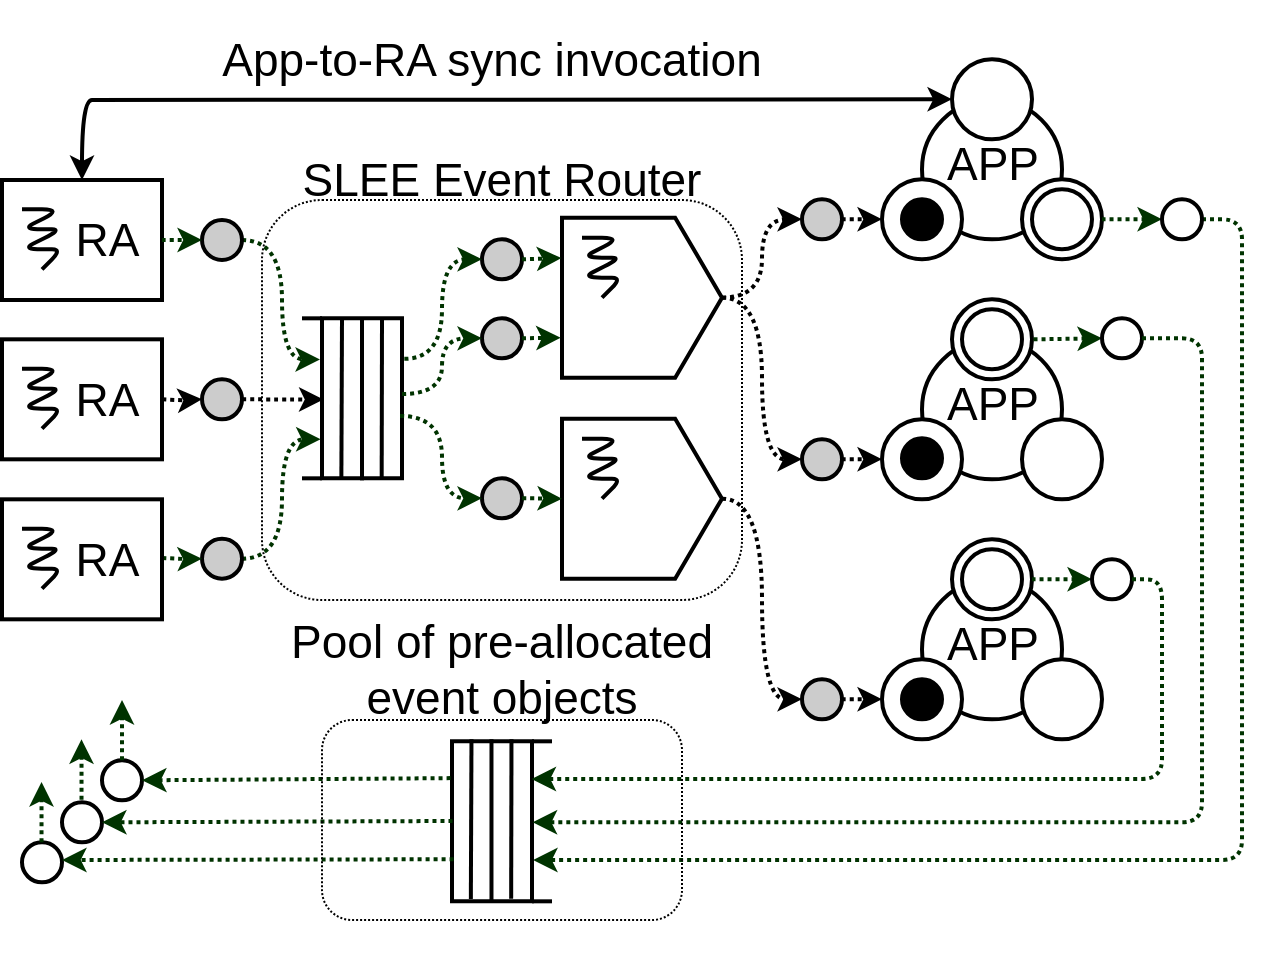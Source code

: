 <mxfile version="12.6.5" type="device"><diagram id="nio7bz20G9BNt24W46tQ" name="Page-1"><mxGraphModel dx="918" dy="683" grid="1" gridSize="10" guides="1" tooltips="1" connect="1" arrows="1" fold="1" page="1" pageScale="1" pageWidth="1169" pageHeight="827" math="1" shadow="0"><root><mxCell id="0"/><mxCell id="1" parent="0"/><mxCell id="hXk4nm9US1OlQ7-lIAlv-6" value="" style="html=1;shadow=0;dashed=0;align=center;verticalAlign=middle;shape=mxgraph.arrows2.arrow;dy=0;dx=23.43;notch=0;strokeColor=#000000;strokeWidth=2;" parent="1" vertex="1"><mxGeometry x="360" y="168.82" width="80" height="80" as="geometry"/></mxCell><mxCell id="hXk4nm9US1OlQ7-lIAlv-21" value="" style="endArrow=none;html=1;strokeWidth=2;" parent="1" edge="1"><mxGeometry width="50" height="50" relative="1" as="geometry"><mxPoint x="370" y="178.82" as="sourcePoint"/><mxPoint x="380" y="208.82" as="targetPoint"/><Array as="points"><mxPoint x="390" y="178.82"/><mxPoint x="370" y="188.82"/><mxPoint x="390" y="188.82"/><mxPoint x="370" y="198.82"/><mxPoint x="390" y="198.82"/><mxPoint x="380" y="208.82"/></Array></mxGeometry></mxCell><mxCell id="Vo2aYkKW3RfFTyjqqCg4-9" value="" style="endArrow=classic;html=1;fontSize=23;exitX=1;exitY=0.5;exitDx=0;exitDy=0;strokeWidth=2;edgeStyle=orthogonalEdgeStyle;curved=1;entryX=0.019;entryY=0.508;entryDx=0;entryDy=0;entryPerimeter=0;dashed=1;dashPattern=1 1;" parent="1" source="hy8zlvOuvrP5iSNyWNwk-50" target="hy8zlvOuvrP5iSNyWNwk-32" edge="1"><mxGeometry width="50" height="50" relative="1" as="geometry"><mxPoint x="10" y="470" as="sourcePoint"/><mxPoint x="238.84" y="219.06" as="targetPoint"/></mxGeometry></mxCell><mxCell id="Vo2aYkKW3RfFTyjqqCg4-10" value="" style="endArrow=classic;html=1;strokeWidth=2;fontSize=23;exitX=1;exitY=0.5;exitDx=0;exitDy=0;exitPerimeter=0;entryX=0;entryY=0.5;entryDx=0;entryDy=0;edgeStyle=orthogonalEdgeStyle;curved=1;startArrow=none;startFill=0;dashed=1;dashPattern=1 1;" parent="1" source="hy8zlvOuvrP5iSNyWNwk-65" target="hy8zlvOuvrP5iSNyWNwk-6" edge="1"><mxGeometry width="50" height="50" relative="1" as="geometry"><mxPoint x="150" y="469.66" as="sourcePoint"/><mxPoint x="540" y="259.66" as="targetPoint"/></mxGeometry></mxCell><mxCell id="Vo2aYkKW3RfFTyjqqCg4-11" value="" style="endArrow=classic;html=1;strokeWidth=2;fontSize=23;entryX=0;entryY=0.5;entryDx=0;entryDy=0;exitX=1;exitY=0.5;exitDx=0;exitDy=0;exitPerimeter=0;edgeStyle=orthogonalEdgeStyle;curved=1;startArrow=none;startFill=0;dashed=1;dashPattern=1 1;" parent="1" source="hy8zlvOuvrP5iSNyWNwk-63" target="hy8zlvOuvrP5iSNyWNwk-11" edge="1"><mxGeometry width="50" height="50" relative="1" as="geometry"><mxPoint x="150" y="469.66" as="sourcePoint"/><mxPoint x="540" y="159.66" as="targetPoint"/></mxGeometry></mxCell><mxCell id="Vo2aYkKW3RfFTyjqqCg4-12" value="" style="endArrow=classic;html=1;strokeWidth=2;fontSize=23;entryX=0;entryY=0.5;entryDx=0;entryDy=0;exitX=1;exitY=0.5;exitDx=0;exitDy=0;exitPerimeter=0;edgeStyle=orthogonalEdgeStyle;curved=1;startArrow=none;startFill=0;dashed=1;dashPattern=1 1;" parent="1" source="hy8zlvOuvrP5iSNyWNwk-67" target="hy8zlvOuvrP5iSNyWNwk-21" edge="1"><mxGeometry width="50" height="50" relative="1" as="geometry"><mxPoint x="150" y="469.66" as="sourcePoint"/><mxPoint x="540" y="359.66" as="targetPoint"/></mxGeometry></mxCell><mxCell id="hy8zlvOuvrP5iSNyWNwk-1" value="" style="endArrow=none;dashed=1;html=1;strokeColor=none;" edge="1" parent="1"><mxGeometry width="50" height="50" relative="1" as="geometry"><mxPoint x="510" y="419.66" as="sourcePoint"/><mxPoint x="550" y="419.66" as="targetPoint"/></mxGeometry></mxCell><mxCell id="hy8zlvOuvrP5iSNyWNwk-3" value="" style="ellipse;whiteSpace=wrap;html=1;aspect=fixed;strokeWidth=2;" vertex="1" parent="1"><mxGeometry x="540" y="229.66" width="70" height="70" as="geometry"/></mxCell><mxCell id="hy8zlvOuvrP5iSNyWNwk-4" value="" style="ellipse;whiteSpace=wrap;html=1;aspect=fixed;strokeWidth=2;fillColor=#FFFFFF;" vertex="1" parent="1"><mxGeometry x="555" y="209.66" width="40" height="40" as="geometry"/></mxCell><mxCell id="hy8zlvOuvrP5iSNyWNwk-5" value="" style="ellipse;whiteSpace=wrap;html=1;aspect=fixed;strokeWidth=2;" vertex="1" parent="1"><mxGeometry x="590" y="269.66" width="40" height="40" as="geometry"/></mxCell><mxCell id="hy8zlvOuvrP5iSNyWNwk-6" value="" style="ellipse;whiteSpace=wrap;html=1;aspect=fixed;strokeWidth=2;" vertex="1" parent="1"><mxGeometry x="520" y="269.66" width="40" height="40" as="geometry"/></mxCell><mxCell id="hy8zlvOuvrP5iSNyWNwk-7" value="&lt;div style=&quot;text-align: left ; font-size: 23px&quot;&gt;&lt;font style=&quot;font-size: 23px&quot;&gt;&lt;span style=&quot;font-size: 23px&quot;&gt;APP&lt;/span&gt;&lt;/font&gt;&lt;/div&gt;" style="text;html=1;strokeColor=none;fillColor=none;align=center;verticalAlign=middle;whiteSpace=wrap;rounded=0;fontFamily=Helvetica;fontSize=23;fontStyle=0" vertex="1" parent="1"><mxGeometry x="541" y="239.66" width="69" height="45" as="geometry"/></mxCell><mxCell id="hy8zlvOuvrP5iSNyWNwk-8" value="" style="ellipse;whiteSpace=wrap;html=1;aspect=fixed;strokeWidth=2;" vertex="1" parent="1"><mxGeometry x="540" y="109.66" width="70" height="70" as="geometry"/></mxCell><mxCell id="hy8zlvOuvrP5iSNyWNwk-9" value="" style="ellipse;whiteSpace=wrap;html=1;aspect=fixed;strokeWidth=2;" vertex="1" parent="1"><mxGeometry x="555" y="89.66" width="40" height="40" as="geometry"/></mxCell><mxCell id="hy8zlvOuvrP5iSNyWNwk-10" value="" style="ellipse;whiteSpace=wrap;html=1;aspect=fixed;strokeWidth=2;fillColor=#FFFFFF;" vertex="1" parent="1"><mxGeometry x="590" y="149.66" width="40" height="40" as="geometry"/></mxCell><mxCell id="hy8zlvOuvrP5iSNyWNwk-11" value="" style="ellipse;whiteSpace=wrap;html=1;aspect=fixed;strokeWidth=2;" vertex="1" parent="1"><mxGeometry x="520" y="149.66" width="40" height="40" as="geometry"/></mxCell><mxCell id="hy8zlvOuvrP5iSNyWNwk-12" value="&lt;div style=&quot;text-align: left ; font-size: 23px&quot;&gt;&lt;font style=&quot;font-size: 23px&quot;&gt;&lt;span style=&quot;font-size: 23px&quot;&gt;APP&lt;/span&gt;&lt;/font&gt;&lt;/div&gt;" style="text;html=1;strokeColor=none;fillColor=none;align=center;verticalAlign=middle;whiteSpace=wrap;rounded=0;fontFamily=Helvetica;fontSize=23;fontStyle=0" vertex="1" parent="1"><mxGeometry x="541" y="119.66" width="69" height="45" as="geometry"/></mxCell><mxCell id="hy8zlvOuvrP5iSNyWNwk-18" value="" style="ellipse;whiteSpace=wrap;html=1;aspect=fixed;strokeWidth=2;" vertex="1" parent="1"><mxGeometry x="540" y="349.66" width="70" height="70" as="geometry"/></mxCell><mxCell id="hy8zlvOuvrP5iSNyWNwk-19" value="" style="ellipse;whiteSpace=wrap;html=1;aspect=fixed;strokeWidth=2;fillColor=#FFFFFF;" vertex="1" parent="1"><mxGeometry x="555" y="329.66" width="40" height="40" as="geometry"/></mxCell><mxCell id="hy8zlvOuvrP5iSNyWNwk-20" value="" style="ellipse;whiteSpace=wrap;html=1;aspect=fixed;strokeWidth=2;" vertex="1" parent="1"><mxGeometry x="590" y="389.66" width="40" height="40" as="geometry"/></mxCell><mxCell id="hy8zlvOuvrP5iSNyWNwk-21" value="" style="ellipse;whiteSpace=wrap;html=1;aspect=fixed;strokeWidth=2;" vertex="1" parent="1"><mxGeometry x="520" y="389.66" width="40" height="40" as="geometry"/></mxCell><mxCell id="hy8zlvOuvrP5iSNyWNwk-22" value="&lt;div style=&quot;text-align: left ; font-size: 23px&quot;&gt;&lt;font style=&quot;font-size: 23px&quot;&gt;&lt;span style=&quot;font-size: 23px&quot;&gt;APP&lt;/span&gt;&lt;/font&gt;&lt;/div&gt;" style="text;html=1;strokeColor=none;fillColor=none;align=center;verticalAlign=middle;whiteSpace=wrap;rounded=0;fontFamily=Helvetica;fontSize=23;fontStyle=0" vertex="1" parent="1"><mxGeometry x="541" y="359.66" width="69" height="45" as="geometry"/></mxCell><mxCell id="hy8zlvOuvrP5iSNyWNwk-25" value="" style="endArrow=classic;html=1;entryX=0;entryY=0.5;entryDx=0;entryDy=0;strokeWidth=2;startArrow=classic;startFill=1;exitX=0.5;exitY=0;exitDx=0;exitDy=0;endFill=1;edgeStyle=orthogonalEdgeStyle;curved=1;" edge="1" parent="1" source="hy8zlvOuvrP5iSNyWNwk-29" target="hy8zlvOuvrP5iSNyWNwk-9"><mxGeometry width="50" height="50" relative="1" as="geometry"><mxPoint x="240" y="70" as="sourcePoint"/><mxPoint x="600" y="259.5" as="targetPoint"/><Array as="points"><mxPoint x="120" y="110"/><mxPoint x="130" y="110"/></Array></mxGeometry></mxCell><mxCell id="hy8zlvOuvrP5iSNyWNwk-29" value="&amp;nbsp; &amp;nbsp; RA" style="rounded=0;whiteSpace=wrap;html=1;fontSize=23;strokeWidth=2;" vertex="1" parent="1"><mxGeometry x="80" y="150" width="80" height="60" as="geometry"/></mxCell><mxCell id="hy8zlvOuvrP5iSNyWNwk-31" value="" style="html=1;shadow=0;dashed=0;align=center;verticalAlign=middle;shape=mxgraph.arrows2.arrow;dy=0;dx=23.43;notch=0;strokeColor=#000000;strokeWidth=2;" vertex="1" parent="1"><mxGeometry x="360" y="269.32" width="80" height="80" as="geometry"/></mxCell><mxCell id="hy8zlvOuvrP5iSNyWNwk-32" value="" style="verticalLabelPosition=bottom;verticalAlign=top;html=1;shape=mxgraph.basic.rect;fillColor2=none;strokeWidth=2;size=20;indent=5;" vertex="1" parent="1"><mxGeometry x="240" y="219.16" width="40" height="80" as="geometry"/></mxCell><mxCell id="hy8zlvOuvrP5iSNyWNwk-33" value="" style="endArrow=none;html=1;strokeWidth=2;" edge="1" parent="1"><mxGeometry width="50" height="50" relative="1" as="geometry"><mxPoint x="240" y="299.16" as="sourcePoint"/><mxPoint x="230" y="299.16" as="targetPoint"/></mxGeometry></mxCell><mxCell id="hy8zlvOuvrP5iSNyWNwk-34" value="" style="endArrow=none;html=1;strokeWidth=2;" edge="1" parent="1"><mxGeometry width="50" height="50" relative="1" as="geometry"><mxPoint x="260" y="219.16" as="sourcePoint"/><mxPoint x="260" y="300.16" as="targetPoint"/></mxGeometry></mxCell><mxCell id="hy8zlvOuvrP5iSNyWNwk-35" value="" style="endArrow=none;html=1;strokeWidth=2;" edge="1" parent="1"><mxGeometry width="50" height="50" relative="1" as="geometry"><mxPoint x="240" y="219.16" as="sourcePoint"/><mxPoint x="230" y="219.16" as="targetPoint"/></mxGeometry></mxCell><mxCell id="hy8zlvOuvrP5iSNyWNwk-36" value="" style="endArrow=none;html=1;strokeWidth=2;entryX=0.242;entryY=0.998;entryDx=0;entryDy=0;entryPerimeter=0;" edge="1" parent="1" target="hy8zlvOuvrP5iSNyWNwk-32"><mxGeometry width="50" height="50" relative="1" as="geometry"><mxPoint x="250" y="219.16" as="sourcePoint"/><mxPoint x="250" y="259.16" as="targetPoint"/></mxGeometry></mxCell><mxCell id="hy8zlvOuvrP5iSNyWNwk-37" value="" style="endArrow=none;html=1;strokeWidth=2;entryX=0.746;entryY=0.997;entryDx=0;entryDy=0;entryPerimeter=0;" edge="1" parent="1" target="hy8zlvOuvrP5iSNyWNwk-32"><mxGeometry width="50" height="50" relative="1" as="geometry"><mxPoint x="270" y="219.16" as="sourcePoint"/><mxPoint x="270" y="259.16" as="targetPoint"/></mxGeometry></mxCell><mxCell id="hy8zlvOuvrP5iSNyWNwk-38" value="" style="endArrow=none;html=1;strokeWidth=2;" edge="1" parent="1"><mxGeometry width="50" height="50" relative="1" as="geometry"><mxPoint x="370" y="279.32" as="sourcePoint"/><mxPoint x="380" y="309.32" as="targetPoint"/><Array as="points"><mxPoint x="390" y="279.32"/><mxPoint x="370" y="289.32"/><mxPoint x="390" y="289.32"/><mxPoint x="370" y="299.32"/><mxPoint x="390" y="299.32"/><mxPoint x="380" y="309.32"/></Array></mxGeometry></mxCell><mxCell id="hy8zlvOuvrP5iSNyWNwk-41" value="" style="endArrow=classic;html=1;strokeColor=#003300;strokeWidth=2;fontFamily=Helvetica;fontSize=23;entryX=-0.025;entryY=0.257;entryDx=0;entryDy=0;entryPerimeter=0;exitX=1;exitY=0.5;exitDx=0;exitDy=0;edgeStyle=orthogonalEdgeStyle;curved=1;dashed=1;dashPattern=1 1;" edge="1" parent="1" source="hy8zlvOuvrP5iSNyWNwk-44" target="hy8zlvOuvrP5iSNyWNwk-32"><mxGeometry width="50" height="50" relative="1" as="geometry"><mxPoint x="30" y="520" as="sourcePoint"/><mxPoint x="238.28" y="200.26" as="targetPoint"/></mxGeometry></mxCell><mxCell id="hy8zlvOuvrP5iSNyWNwk-42" value="" style="endArrow=classic;html=1;strokeColor=#003300;strokeWidth=2;fontFamily=Helvetica;fontSize=23;entryX=-0.017;entryY=0.756;entryDx=0;entryDy=0;entryPerimeter=0;exitX=1;exitY=0.5;exitDx=0;exitDy=0;edgeStyle=orthogonalEdgeStyle;curved=1;dashed=1;dashPattern=1 1;" edge="1" parent="1" source="hy8zlvOuvrP5iSNyWNwk-53" target="hy8zlvOuvrP5iSNyWNwk-32"><mxGeometry width="50" height="50" relative="1" as="geometry"><mxPoint x="30" y="520" as="sourcePoint"/><mxPoint x="80" y="470" as="targetPoint"/></mxGeometry></mxCell><mxCell id="hy8zlvOuvrP5iSNyWNwk-45" value="" style="ellipse;whiteSpace=wrap;html=1;aspect=fixed;fontFamily=Helvetica;fontSize=23;strokeWidth=2;fillColor=#CCCCCC;" vertex="1" parent="1"><mxGeometry x="320" y="179.66" width="20" height="20" as="geometry"/></mxCell><mxCell id="hy8zlvOuvrP5iSNyWNwk-44" value="" style="ellipse;whiteSpace=wrap;html=1;aspect=fixed;fontFamily=Helvetica;fontSize=23;strokeWidth=2;fillColor=#CCCCCC;" vertex="1" parent="1"><mxGeometry x="180" y="170" width="20" height="20" as="geometry"/></mxCell><mxCell id="hy8zlvOuvrP5iSNyWNwk-48" value="" style="endArrow=classic;html=1;strokeColor=#003300;strokeWidth=2;fontFamily=Helvetica;fontSize=23;exitX=1;exitY=0.5;exitDx=0;exitDy=0;edgeStyle=orthogonalEdgeStyle;curved=1;entryX=0;entryY=0.5;entryDx=0;entryDy=0;dashed=1;dashPattern=1 1;" edge="1" parent="1" source="hy8zlvOuvrP5iSNyWNwk-29" target="hy8zlvOuvrP5iSNyWNwk-44"><mxGeometry width="50" height="50" relative="1" as="geometry"><mxPoint x="160" y="180" as="sourcePoint"/><mxPoint x="190" y="175" as="targetPoint"/></mxGeometry></mxCell><mxCell id="hy8zlvOuvrP5iSNyWNwk-50" value="" style="ellipse;whiteSpace=wrap;html=1;aspect=fixed;fontFamily=Helvetica;fontSize=23;strokeWidth=2;fillColor=#CCCCCC;" vertex="1" parent="1"><mxGeometry x="180" y="249.66" width="20" height="20" as="geometry"/></mxCell><mxCell id="hy8zlvOuvrP5iSNyWNwk-51" value="" style="endArrow=classic;html=1;fontSize=23;strokeWidth=2;edgeStyle=orthogonalEdgeStyle;curved=1;exitX=1;exitY=0.5;exitDx=0;exitDy=0;entryX=0;entryY=0.5;entryDx=0;entryDy=0;dashed=1;dashPattern=1 1;" edge="1" parent="1" target="hy8zlvOuvrP5iSNyWNwk-50"><mxGeometry width="50" height="50" relative="1" as="geometry"><mxPoint x="160" y="259.66" as="sourcePoint"/><mxPoint x="180" y="240" as="targetPoint"/></mxGeometry></mxCell><mxCell id="hy8zlvOuvrP5iSNyWNwk-53" value="" style="ellipse;whiteSpace=wrap;html=1;aspect=fixed;fontFamily=Helvetica;fontSize=23;strokeWidth=2;fillColor=#CCCCCC;" vertex="1" parent="1"><mxGeometry x="180" y="329.32" width="20" height="20" as="geometry"/></mxCell><mxCell id="hy8zlvOuvrP5iSNyWNwk-54" value="" style="endArrow=classic;html=1;strokeColor=#003300;strokeWidth=2;fontFamily=Helvetica;fontSize=23;entryX=0;entryY=0.5;entryDx=0;entryDy=0;edgeStyle=orthogonalEdgeStyle;curved=1;dashed=1;dashPattern=1 1;" edge="1" parent="1" target="hy8zlvOuvrP5iSNyWNwk-53"><mxGeometry width="50" height="50" relative="1" as="geometry"><mxPoint x="160" y="339" as="sourcePoint"/><mxPoint x="249.32" y="279.64" as="targetPoint"/></mxGeometry></mxCell><mxCell id="hy8zlvOuvrP5iSNyWNwk-55" value="" style="ellipse;whiteSpace=wrap;html=1;aspect=fixed;fontFamily=Helvetica;fontSize=23;strokeWidth=2;fillColor=#CCCCCC;" vertex="1" parent="1"><mxGeometry x="320" y="219.16" width="20" height="20" as="geometry"/></mxCell><mxCell id="hy8zlvOuvrP5iSNyWNwk-56" value="" style="ellipse;whiteSpace=wrap;html=1;aspect=fixed;fontFamily=Helvetica;fontSize=23;strokeWidth=2;fillColor=#CCCCCC;" vertex="1" parent="1"><mxGeometry x="320" y="299.16" width="20" height="20" as="geometry"/></mxCell><mxCell id="hy8zlvOuvrP5iSNyWNwk-63" value="" style="ellipse;whiteSpace=wrap;html=1;aspect=fixed;fontFamily=Helvetica;fontSize=23;strokeWidth=2;fillColor=#CCCCCC;" vertex="1" parent="1"><mxGeometry x="480" y="159.66" width="20" height="20" as="geometry"/></mxCell><mxCell id="hy8zlvOuvrP5iSNyWNwk-64" value="" style="endArrow=classic;html=1;strokeWidth=2;fontSize=23;entryX=0;entryY=0.5;entryDx=0;entryDy=0;exitX=1;exitY=0.5;exitDx=0;exitDy=0;exitPerimeter=0;edgeStyle=orthogonalEdgeStyle;curved=1;startArrow=none;startFill=0;dashed=1;dashPattern=1 1;" edge="1" parent="1" source="hXk4nm9US1OlQ7-lIAlv-6" target="hy8zlvOuvrP5iSNyWNwk-63"><mxGeometry width="50" height="50" relative="1" as="geometry"><mxPoint x="440" y="208.82" as="sourcePoint"/><mxPoint x="520" y="169.66" as="targetPoint"/></mxGeometry></mxCell><mxCell id="hy8zlvOuvrP5iSNyWNwk-65" value="" style="ellipse;whiteSpace=wrap;html=1;aspect=fixed;fontFamily=Helvetica;fontSize=23;strokeWidth=2;fillColor=#CCCCCC;" vertex="1" parent="1"><mxGeometry x="480" y="279.66" width="20" height="20" as="geometry"/></mxCell><mxCell id="hy8zlvOuvrP5iSNyWNwk-66" value="" style="endArrow=classic;html=1;strokeWidth=2;fontSize=23;exitX=1;exitY=0.5;exitDx=0;exitDy=0;exitPerimeter=0;entryX=0;entryY=0.5;entryDx=0;entryDy=0;edgeStyle=orthogonalEdgeStyle;curved=1;startArrow=none;startFill=0;dashed=1;dashPattern=1 1;" edge="1" parent="1" source="hXk4nm9US1OlQ7-lIAlv-6" target="hy8zlvOuvrP5iSNyWNwk-65"><mxGeometry width="50" height="50" relative="1" as="geometry"><mxPoint x="440" y="208.82" as="sourcePoint"/><mxPoint x="520" y="289.66" as="targetPoint"/></mxGeometry></mxCell><mxCell id="hy8zlvOuvrP5iSNyWNwk-67" value="" style="ellipse;whiteSpace=wrap;html=1;aspect=fixed;fontFamily=Helvetica;fontSize=23;strokeWidth=2;fillColor=#CCCCCC;" vertex="1" parent="1"><mxGeometry x="480" y="399.66" width="20" height="20" as="geometry"/></mxCell><mxCell id="hy8zlvOuvrP5iSNyWNwk-68" value="" style="endArrow=classic;html=1;strokeWidth=2;fontSize=23;entryX=0;entryY=0.5;entryDx=0;entryDy=0;exitX=1;exitY=0.5;exitDx=0;exitDy=0;exitPerimeter=0;edgeStyle=orthogonalEdgeStyle;curved=1;startArrow=none;startFill=0;dashed=1;dashPattern=1 1;" edge="1" parent="1" source="hy8zlvOuvrP5iSNyWNwk-31" target="hy8zlvOuvrP5iSNyWNwk-67"><mxGeometry width="50" height="50" relative="1" as="geometry"><mxPoint x="440" y="309.32" as="sourcePoint"/><mxPoint x="520" y="409.66" as="targetPoint"/></mxGeometry></mxCell><mxCell id="hy8zlvOuvrP5iSNyWNwk-69" value="" style="endArrow=classic;html=1;dashed=1;dashPattern=1 1;strokeColor=#003300;strokeWidth=2;fontFamily=Helvetica;fontSize=23;exitX=1.029;exitY=0.253;exitDx=0;exitDy=0;exitPerimeter=0;entryX=0;entryY=0.5;entryDx=0;entryDy=0;edgeStyle=orthogonalEdgeStyle;curved=1;" edge="1" parent="1" source="hy8zlvOuvrP5iSNyWNwk-32" target="hy8zlvOuvrP5iSNyWNwk-45"><mxGeometry width="50" height="50" relative="1" as="geometry"><mxPoint x="250" y="139.66" as="sourcePoint"/><mxPoint x="300" y="89.66" as="targetPoint"/></mxGeometry></mxCell><mxCell id="hy8zlvOuvrP5iSNyWNwk-70" value="" style="endArrow=classic;html=1;dashed=1;dashPattern=1 1;strokeColor=#003300;strokeWidth=2;fontFamily=Helvetica;fontSize=23;entryX=0;entryY=0.5;entryDx=0;entryDy=0;exitX=1;exitY=0.473;exitDx=0;exitDy=0;exitPerimeter=0;edgeStyle=orthogonalEdgeStyle;curved=1;" edge="1" parent="1" source="hy8zlvOuvrP5iSNyWNwk-32" target="hy8zlvOuvrP5iSNyWNwk-55"><mxGeometry width="50" height="50" relative="1" as="geometry"><mxPoint x="80" y="630" as="sourcePoint"/><mxPoint x="130" y="580" as="targetPoint"/></mxGeometry></mxCell><mxCell id="hy8zlvOuvrP5iSNyWNwk-71" value="" style="endArrow=classic;html=1;dashed=1;dashPattern=1 1;strokeColor=#003300;strokeWidth=2;fontFamily=Helvetica;fontSize=23;entryX=0;entryY=0.5;entryDx=0;entryDy=0;exitX=0.975;exitY=0.61;exitDx=0;exitDy=0;exitPerimeter=0;edgeStyle=orthogonalEdgeStyle;curved=1;" edge="1" parent="1" source="hy8zlvOuvrP5iSNyWNwk-32" target="hy8zlvOuvrP5iSNyWNwk-56"><mxGeometry width="50" height="50" relative="1" as="geometry"><mxPoint x="70" y="710" as="sourcePoint"/><mxPoint x="120" y="660" as="targetPoint"/></mxGeometry></mxCell><mxCell id="hy8zlvOuvrP5iSNyWNwk-73" value="" style="endArrow=classic;html=1;dashed=1;dashPattern=1 1;strokeColor=#003300;strokeWidth=2;fontFamily=Helvetica;fontSize=23;entryX=-0.008;entryY=0.75;entryDx=0;entryDy=0;entryPerimeter=0;exitX=1;exitY=0.5;exitDx=0;exitDy=0;" edge="1" parent="1" source="hy8zlvOuvrP5iSNyWNwk-55" target="hXk4nm9US1OlQ7-lIAlv-6"><mxGeometry width="50" height="50" relative="1" as="geometry"><mxPoint x="100" y="550" as="sourcePoint"/><mxPoint x="150" y="500" as="targetPoint"/></mxGeometry></mxCell><mxCell id="hy8zlvOuvrP5iSNyWNwk-74" value="" style="endArrow=classic;html=1;dashed=1;dashPattern=1 1;strokeColor=#003300;strokeWidth=2;fontFamily=Helvetica;fontSize=23;entryX=0;entryY=0.5;entryDx=0;entryDy=0;entryPerimeter=0;exitX=1;exitY=0.5;exitDx=0;exitDy=0;edgeStyle=orthogonalEdgeStyle;curved=1;" edge="1" parent="1" source="hy8zlvOuvrP5iSNyWNwk-56" target="hy8zlvOuvrP5iSNyWNwk-31"><mxGeometry width="50" height="50" relative="1" as="geometry"><mxPoint x="90" y="630" as="sourcePoint"/><mxPoint x="140" y="580" as="targetPoint"/></mxGeometry></mxCell><mxCell id="hy8zlvOuvrP5iSNyWNwk-75" value="" style="endArrow=classic;html=1;dashed=1;dashPattern=1 1;strokeColor=#003300;strokeWidth=2;fontFamily=Helvetica;fontSize=23;exitX=1;exitY=0.5;exitDx=0;exitDy=0;entryX=-0.004;entryY=0.253;entryDx=0;entryDy=0;entryPerimeter=0;" edge="1" parent="1" source="hy8zlvOuvrP5iSNyWNwk-45" target="hXk4nm9US1OlQ7-lIAlv-6"><mxGeometry width="50" height="50" relative="1" as="geometry"><mxPoint x="80" y="710" as="sourcePoint"/><mxPoint x="371" y="191" as="targetPoint"/></mxGeometry></mxCell><mxCell id="hy8zlvOuvrP5iSNyWNwk-76" value="" style="endArrow=none;html=1;strokeWidth=2;" edge="1" parent="1"><mxGeometry width="50" height="50" relative="1" as="geometry"><mxPoint x="90" y="164.66" as="sourcePoint"/><mxPoint x="100" y="194.66" as="targetPoint"/><Array as="points"><mxPoint x="110" y="164.66"/><mxPoint x="90" y="174.66"/><mxPoint x="110" y="174.66"/><mxPoint x="90" y="184.66"/><mxPoint x="110" y="184.66"/><mxPoint x="100" y="194.66"/></Array></mxGeometry></mxCell><mxCell id="hy8zlvOuvrP5iSNyWNwk-77" value="&amp;nbsp; &amp;nbsp; RA" style="rounded=0;whiteSpace=wrap;html=1;fontSize=23;strokeWidth=2;" vertex="1" parent="1"><mxGeometry x="80" y="229.66" width="80" height="60" as="geometry"/></mxCell><mxCell id="hy8zlvOuvrP5iSNyWNwk-78" value="" style="endArrow=none;html=1;strokeWidth=2;" edge="1" parent="1"><mxGeometry width="50" height="50" relative="1" as="geometry"><mxPoint x="90" y="244.32" as="sourcePoint"/><mxPoint x="100" y="274.32" as="targetPoint"/><Array as="points"><mxPoint x="110" y="244.32"/><mxPoint x="90" y="254.32"/><mxPoint x="110" y="254.32"/><mxPoint x="90" y="264.32"/><mxPoint x="110" y="264.32"/><mxPoint x="100" y="274.32"/></Array></mxGeometry></mxCell><mxCell id="hy8zlvOuvrP5iSNyWNwk-79" value="&amp;nbsp; &amp;nbsp; RA" style="rounded=0;whiteSpace=wrap;html=1;fontSize=23;strokeWidth=2;" vertex="1" parent="1"><mxGeometry x="80" y="309.66" width="80" height="60" as="geometry"/></mxCell><mxCell id="hy8zlvOuvrP5iSNyWNwk-80" value="" style="endArrow=none;html=1;strokeWidth=2;" edge="1" parent="1"><mxGeometry width="50" height="50" relative="1" as="geometry"><mxPoint x="90" y="324.32" as="sourcePoint"/><mxPoint x="100" y="354.32" as="targetPoint"/><Array as="points"><mxPoint x="110" y="324.32"/><mxPoint x="90" y="334.32"/><mxPoint x="110" y="334.32"/><mxPoint x="90" y="344.32"/><mxPoint x="110" y="344.32"/><mxPoint x="100" y="354.32"/></Array></mxGeometry></mxCell><mxCell id="hy8zlvOuvrP5iSNyWNwk-90" value="" style="endArrow=classic;html=1;dashed=1;dashPattern=1 1;strokeColor=#003300;strokeWidth=2;fontFamily=Helvetica;fontSize=23;exitX=1;exitY=0.5;exitDx=0;exitDy=0;edgeStyle=orthogonalEdgeStyle;endFill=1;entryX=1.013;entryY=0.742;entryDx=0;entryDy=0;entryPerimeter=0;" edge="1" parent="1" source="hy8zlvOuvrP5iSNyWNwk-109" target="hy8zlvOuvrP5iSNyWNwk-99"><mxGeometry width="50" height="50" relative="1" as="geometry"><mxPoint x="670.0" y="169.66" as="sourcePoint"/><mxPoint x="290" y="450" as="targetPoint"/><Array as="points"><mxPoint x="700" y="170"/><mxPoint x="700" y="490"/></Array></mxGeometry></mxCell><mxCell id="hy8zlvOuvrP5iSNyWNwk-91" value="" style="ellipse;whiteSpace=wrap;html=1;aspect=fixed;fontFamily=Helvetica;fontSize=23;strokeWidth=2;fillColor=none;" vertex="1" parent="1"><mxGeometry x="595" y="154.66" width="30" height="30" as="geometry"/></mxCell><mxCell id="hy8zlvOuvrP5iSNyWNwk-92" value="" style="ellipse;whiteSpace=wrap;html=1;aspect=fixed;fontFamily=Helvetica;fontSize=23;strokeWidth=2;fillColor=none;" vertex="1" parent="1"><mxGeometry x="560" y="214.66" width="30" height="30" as="geometry"/></mxCell><mxCell id="hy8zlvOuvrP5iSNyWNwk-94" value="" style="ellipse;whiteSpace=wrap;html=1;aspect=fixed;fontFamily=Helvetica;fontSize=23;strokeWidth=2;fillColor=none;" vertex="1" parent="1"><mxGeometry x="560" y="334.66" width="30" height="30" as="geometry"/></mxCell><mxCell id="hy8zlvOuvrP5iSNyWNwk-95" value="" style="ellipse;whiteSpace=wrap;html=1;aspect=fixed;fontFamily=Helvetica;fontSize=23;strokeWidth=2;fillColor=#000000;" vertex="1" parent="1"><mxGeometry x="530" y="399.66" width="20" height="20" as="geometry"/></mxCell><mxCell id="hy8zlvOuvrP5iSNyWNwk-96" value="" style="ellipse;whiteSpace=wrap;html=1;aspect=fixed;fontFamily=Helvetica;fontSize=23;strokeWidth=2;fillColor=#000000;" vertex="1" parent="1"><mxGeometry x="530" y="279.16" width="20" height="20" as="geometry"/></mxCell><mxCell id="hy8zlvOuvrP5iSNyWNwk-97" value="" style="ellipse;whiteSpace=wrap;html=1;aspect=fixed;fontFamily=Helvetica;fontSize=23;strokeWidth=2;fillColor=#000000;" vertex="1" parent="1"><mxGeometry x="530" y="159.66" width="20" height="20" as="geometry"/></mxCell><mxCell id="hy8zlvOuvrP5iSNyWNwk-98" value="App-to-RA sync invocation" style="text;html=1;strokeColor=none;fillColor=none;align=center;verticalAlign=middle;whiteSpace=wrap;rounded=0;fontFamily=Helvetica;fontSize=23;" vertex="1" parent="1"><mxGeometry x="150" y="80" width="350" height="20" as="geometry"/></mxCell><mxCell id="hy8zlvOuvrP5iSNyWNwk-99" value="" style="verticalLabelPosition=bottom;verticalAlign=top;html=1;shape=mxgraph.basic.rect;fillColor2=none;strokeWidth=2;size=20;indent=5;" vertex="1" parent="1"><mxGeometry x="305" y="430.66" width="40" height="80" as="geometry"/></mxCell><mxCell id="hy8zlvOuvrP5iSNyWNwk-100" value="" style="endArrow=none;html=1;strokeWidth=2;" edge="1" parent="1"><mxGeometry width="50" height="50" relative="1" as="geometry"><mxPoint x="324.74" y="429.66" as="sourcePoint"/><mxPoint x="324.74" y="510.66" as="targetPoint"/></mxGeometry></mxCell><mxCell id="hy8zlvOuvrP5iSNyWNwk-101" value="" style="endArrow=none;html=1;strokeWidth=2;entryX=0.242;entryY=0.998;entryDx=0;entryDy=0;entryPerimeter=0;" edge="1" parent="1"><mxGeometry width="50" height="50" relative="1" as="geometry"><mxPoint x="314.74" y="429.66" as="sourcePoint"/><mxPoint x="314.42" y="509.5" as="targetPoint"/></mxGeometry></mxCell><mxCell id="hy8zlvOuvrP5iSNyWNwk-102" value="" style="endArrow=none;html=1;strokeWidth=2;entryX=0.746;entryY=0.997;entryDx=0;entryDy=0;entryPerimeter=0;" edge="1" parent="1"><mxGeometry width="50" height="50" relative="1" as="geometry"><mxPoint x="334.74" y="429.66" as="sourcePoint"/><mxPoint x="334.58" y="509.42" as="targetPoint"/></mxGeometry></mxCell><mxCell id="hy8zlvOuvrP5iSNyWNwk-103" value="" style="endArrow=none;html=1;strokeWidth=2;" edge="1" parent="1"><mxGeometry width="50" height="50" relative="1" as="geometry"><mxPoint x="355" y="430.66" as="sourcePoint"/><mxPoint x="345" y="430.66" as="targetPoint"/></mxGeometry></mxCell><mxCell id="hy8zlvOuvrP5iSNyWNwk-105" value="" style="endArrow=none;html=1;strokeWidth=2;" edge="1" parent="1"><mxGeometry width="50" height="50" relative="1" as="geometry"><mxPoint x="355" y="510.66" as="sourcePoint"/><mxPoint x="345" y="510.66" as="targetPoint"/></mxGeometry></mxCell><mxCell id="hy8zlvOuvrP5iSNyWNwk-119" style="rounded=0;orthogonalLoop=1;jettySize=auto;html=1;dashed=1;dashPattern=1 1;startArrow=classic;startFill=1;endArrow=none;endFill=0;strokeColor=#003300;strokeWidth=2;fontFamily=Helvetica;fontSize=23;exitX=0;exitY=0.5;exitDx=0;exitDy=0;entryX=1;entryY=0.5;entryDx=0;entryDy=0;" edge="1" parent="1" source="hy8zlvOuvrP5iSNyWNwk-109" target="hy8zlvOuvrP5iSNyWNwk-10"><mxGeometry relative="1" as="geometry"><mxPoint x="540" y="520" as="targetPoint"/></mxGeometry></mxCell><mxCell id="hy8zlvOuvrP5iSNyWNwk-107" value="" style="ellipse;whiteSpace=wrap;html=1;aspect=fixed;fontFamily=Helvetica;fontSize=23;strokeWidth=2;fillColor=none;" vertex="1" parent="1"><mxGeometry x="130" y="440.16" width="20" height="20" as="geometry"/></mxCell><mxCell id="hy8zlvOuvrP5iSNyWNwk-109" value="" style="ellipse;whiteSpace=wrap;html=1;aspect=fixed;fontFamily=Helvetica;fontSize=23;strokeWidth=2;fillColor=none;" vertex="1" parent="1"><mxGeometry x="660" y="159.66" width="20" height="20" as="geometry"/></mxCell><mxCell id="hy8zlvOuvrP5iSNyWNwk-121" style="rounded=0;orthogonalLoop=1;jettySize=auto;html=1;dashed=1;dashPattern=1 1;startArrow=classic;startFill=1;endArrow=none;endFill=0;strokeColor=#003300;strokeWidth=2;fontFamily=Helvetica;fontSize=23;exitX=0;exitY=0.5;exitDx=0;exitDy=0;entryX=1;entryY=0.5;entryDx=0;entryDy=0;" edge="1" parent="1" source="hy8zlvOuvrP5iSNyWNwk-122"><mxGeometry relative="1" as="geometry"><mxPoint x="595.0" y="229.66" as="targetPoint"/></mxGeometry></mxCell><mxCell id="hy8zlvOuvrP5iSNyWNwk-122" value="" style="ellipse;whiteSpace=wrap;html=1;aspect=fixed;fontFamily=Helvetica;fontSize=23;strokeWidth=2;fillColor=none;" vertex="1" parent="1"><mxGeometry x="630" y="219.16" width="20" height="20" as="geometry"/></mxCell><mxCell id="hy8zlvOuvrP5iSNyWNwk-123" style="rounded=0;orthogonalLoop=1;jettySize=auto;html=1;dashed=1;dashPattern=1 1;startArrow=classic;startFill=1;endArrow=none;endFill=0;strokeColor=#003300;strokeWidth=2;fontFamily=Helvetica;fontSize=23;exitX=0;exitY=0.5;exitDx=0;exitDy=0;entryX=1;entryY=0.5;entryDx=0;entryDy=0;" edge="1" parent="1" source="hy8zlvOuvrP5iSNyWNwk-124"><mxGeometry relative="1" as="geometry"><mxPoint x="595.0" y="349.66" as="targetPoint"/></mxGeometry></mxCell><mxCell id="hy8zlvOuvrP5iSNyWNwk-124" value="" style="ellipse;whiteSpace=wrap;html=1;aspect=fixed;fontFamily=Helvetica;fontSize=23;strokeWidth=2;fillColor=none;" vertex="1" parent="1"><mxGeometry x="625" y="339.66" width="20" height="20" as="geometry"/></mxCell><mxCell id="hy8zlvOuvrP5iSNyWNwk-125" value="" style="endArrow=classic;html=1;dashed=1;dashPattern=1 1;strokeColor=#003300;strokeWidth=2;fontFamily=Helvetica;fontSize=23;exitX=1;exitY=0.5;exitDx=0;exitDy=0;edgeStyle=orthogonalEdgeStyle;endFill=1;entryX=1.008;entryY=0.506;entryDx=0;entryDy=0;entryPerimeter=0;" edge="1" parent="1" source="hy8zlvOuvrP5iSNyWNwk-122" target="hy8zlvOuvrP5iSNyWNwk-99"><mxGeometry width="50" height="50" relative="1" as="geometry"><mxPoint x="680.0" y="179.66" as="sourcePoint"/><mxPoint x="290" y="440" as="targetPoint"/><Array as="points"><mxPoint x="680" y="229"/><mxPoint x="680" y="471"/></Array></mxGeometry></mxCell><mxCell id="hy8zlvOuvrP5iSNyWNwk-126" value="" style="endArrow=classic;html=1;dashed=1;dashPattern=1 1;strokeColor=#003300;strokeWidth=2;fontFamily=Helvetica;fontSize=23;exitX=1;exitY=0.5;exitDx=0;exitDy=0;endFill=1;edgeStyle=orthogonalEdgeStyle;entryX=0.994;entryY=0.235;entryDx=0;entryDy=0;entryPerimeter=0;" edge="1" parent="1" source="hy8zlvOuvrP5iSNyWNwk-124" target="hy8zlvOuvrP5iSNyWNwk-99"><mxGeometry width="50" height="50" relative="1" as="geometry"><mxPoint x="690.0" y="189.66" as="sourcePoint"/><mxPoint x="350" y="450" as="targetPoint"/><Array as="points"><mxPoint x="660" y="350"/><mxPoint x="660" y="450"/></Array></mxGeometry></mxCell><mxCell id="hy8zlvOuvrP5iSNyWNwk-127" value="" style="rounded=1;whiteSpace=wrap;html=1;strokeWidth=1;fillColor=none;fontFamily=Helvetica;fontSize=23;dashed=1;dashPattern=1 1;" vertex="1" parent="1"><mxGeometry x="210" y="160" width="240" height="200" as="geometry"/></mxCell><mxCell id="hy8zlvOuvrP5iSNyWNwk-128" value="SLEE Event Router" style="text;html=1;strokeColor=none;fillColor=none;align=center;verticalAlign=middle;whiteSpace=wrap;rounded=0;fontFamily=Helvetica;fontSize=23;" vertex="1" parent="1"><mxGeometry x="220" y="140.0" width="220" height="20" as="geometry"/></mxCell><mxCell id="hy8zlvOuvrP5iSNyWNwk-129" value="" style="endArrow=none;dashed=1;html=1;dashPattern=1 1;strokeColor=none;strokeWidth=2;fontFamily=Helvetica;fontSize=23;" edge="1" parent="1"><mxGeometry width="50" height="50" relative="1" as="geometry"><mxPoint x="720" y="320" as="sourcePoint"/><mxPoint x="720" y="279.16" as="targetPoint"/></mxGeometry></mxCell><mxCell id="hy8zlvOuvrP5iSNyWNwk-135" value="" style="ellipse;whiteSpace=wrap;html=1;aspect=fixed;fontFamily=Helvetica;fontSize=23;strokeWidth=2;fillColor=none;" vertex="1" parent="1"><mxGeometry x="110" y="461.16" width="20" height="20" as="geometry"/></mxCell><mxCell id="hy8zlvOuvrP5iSNyWNwk-137" value="" style="ellipse;whiteSpace=wrap;html=1;aspect=fixed;fontFamily=Helvetica;fontSize=23;strokeWidth=2;fillColor=none;" vertex="1" parent="1"><mxGeometry x="90" y="481.16" width="20" height="20" as="geometry"/></mxCell><mxCell id="hy8zlvOuvrP5iSNyWNwk-139" value="" style="endArrow=classic;html=1;dashed=1;dashPattern=1 1;strokeColor=#003300;strokeWidth=2;fontFamily=Helvetica;fontSize=23;exitX=0.5;exitY=0;exitDx=0;exitDy=0;" edge="1" parent="1" source="hy8zlvOuvrP5iSNyWNwk-107"><mxGeometry width="50" height="50" relative="1" as="geometry"><mxPoint x="80" y="610" as="sourcePoint"/><mxPoint x="140" y="410" as="targetPoint"/></mxGeometry></mxCell><mxCell id="hy8zlvOuvrP5iSNyWNwk-140" value="" style="endArrow=classic;html=1;dashed=1;dashPattern=1 1;strokeColor=#003300;strokeWidth=2;fontFamily=Helvetica;fontSize=23;exitX=0.5;exitY=0;exitDx=0;exitDy=0;" edge="1" parent="1"><mxGeometry width="50" height="50" relative="1" as="geometry"><mxPoint x="119.76" y="459.82" as="sourcePoint"/><mxPoint x="119.76" y="429.66" as="targetPoint"/></mxGeometry></mxCell><mxCell id="hy8zlvOuvrP5iSNyWNwk-141" value="" style="endArrow=classic;html=1;dashed=1;dashPattern=1 1;strokeColor=#003300;strokeWidth=2;fontFamily=Helvetica;fontSize=23;exitX=0.5;exitY=0;exitDx=0;exitDy=0;" edge="1" parent="1"><mxGeometry width="50" height="50" relative="1" as="geometry"><mxPoint x="99.76" y="481.16" as="sourcePoint"/><mxPoint x="99.76" y="451" as="targetPoint"/></mxGeometry></mxCell><mxCell id="hy8zlvOuvrP5iSNyWNwk-142" value="" style="endArrow=classic;html=1;dashed=1;dashPattern=1 1;strokeColor=#003300;strokeWidth=2;fontFamily=Helvetica;fontSize=23;entryX=1;entryY=0.5;entryDx=0;entryDy=0;exitX=-0.018;exitY=0.23;exitDx=0;exitDy=0;exitPerimeter=0;" edge="1" parent="1" source="hy8zlvOuvrP5iSNyWNwk-99" target="hy8zlvOuvrP5iSNyWNwk-107"><mxGeometry width="50" height="50" relative="1" as="geometry"><mxPoint x="80" y="580" as="sourcePoint"/><mxPoint x="130" y="530" as="targetPoint"/></mxGeometry></mxCell><mxCell id="hy8zlvOuvrP5iSNyWNwk-143" value="" style="endArrow=classic;html=1;dashed=1;dashPattern=1 1;strokeColor=#003300;strokeWidth=2;fontFamily=Helvetica;fontSize=23;entryX=1;entryY=0.5;entryDx=0;entryDy=0;exitX=0.006;exitY=0.498;exitDx=0;exitDy=0;exitPerimeter=0;" edge="1" parent="1" source="hy8zlvOuvrP5iSNyWNwk-99" target="hy8zlvOuvrP5iSNyWNwk-135"><mxGeometry width="50" height="50" relative="1" as="geometry"><mxPoint x="80" y="580" as="sourcePoint"/><mxPoint x="130" y="530" as="targetPoint"/></mxGeometry></mxCell><mxCell id="hy8zlvOuvrP5iSNyWNwk-144" value="" style="endArrow=classic;html=1;dashed=1;dashPattern=1 1;strokeColor=#003300;strokeWidth=2;fontFamily=Helvetica;fontSize=23;exitX=0.02;exitY=0.737;exitDx=0;exitDy=0;exitPerimeter=0;" edge="1" parent="1" source="hy8zlvOuvrP5iSNyWNwk-99"><mxGeometry width="50" height="50" relative="1" as="geometry"><mxPoint x="230" y="490" as="sourcePoint"/><mxPoint x="110" y="490" as="targetPoint"/></mxGeometry></mxCell><mxCell id="hy8zlvOuvrP5iSNyWNwk-145" value="" style="endArrow=none;dashed=1;html=1;dashPattern=1 1;strokeColor=none;strokeWidth=2;fontFamily=Helvetica;fontSize=23;" edge="1" parent="1"><mxGeometry width="50" height="50" relative="1" as="geometry"><mxPoint x="340" y="540" as="sourcePoint"/><mxPoint x="300" y="540.0" as="targetPoint"/></mxGeometry></mxCell><mxCell id="hy8zlvOuvrP5iSNyWNwk-146" value="" style="endArrow=none;dashed=1;html=1;dashPattern=1 1;strokeColor=none;strokeWidth=2;fontFamily=Helvetica;fontSize=23;" edge="1" parent="1"><mxGeometry width="50" height="50" relative="1" as="geometry"><mxPoint x="350" y="60" as="sourcePoint"/><mxPoint x="310" y="60.0" as="targetPoint"/></mxGeometry></mxCell><mxCell id="hy8zlvOuvrP5iSNyWNwk-147" value="" style="rounded=1;whiteSpace=wrap;html=1;strokeWidth=1;fillColor=none;fontFamily=Helvetica;fontSize=23;dashed=1;dashPattern=1 1;" vertex="1" parent="1"><mxGeometry x="240" y="420" width="180" height="100" as="geometry"/></mxCell><mxCell id="hy8zlvOuvrP5iSNyWNwk-148" value="Pool of pre-allocated &lt;br&gt;event objects" style="text;html=1;strokeColor=none;fillColor=none;align=center;verticalAlign=middle;whiteSpace=wrap;rounded=0;fontFamily=Helvetica;fontSize=23;" vertex="1" parent="1"><mxGeometry x="220" y="370" width="220" height="49.66" as="geometry"/></mxCell></root></mxGraphModel></diagram></mxfile>